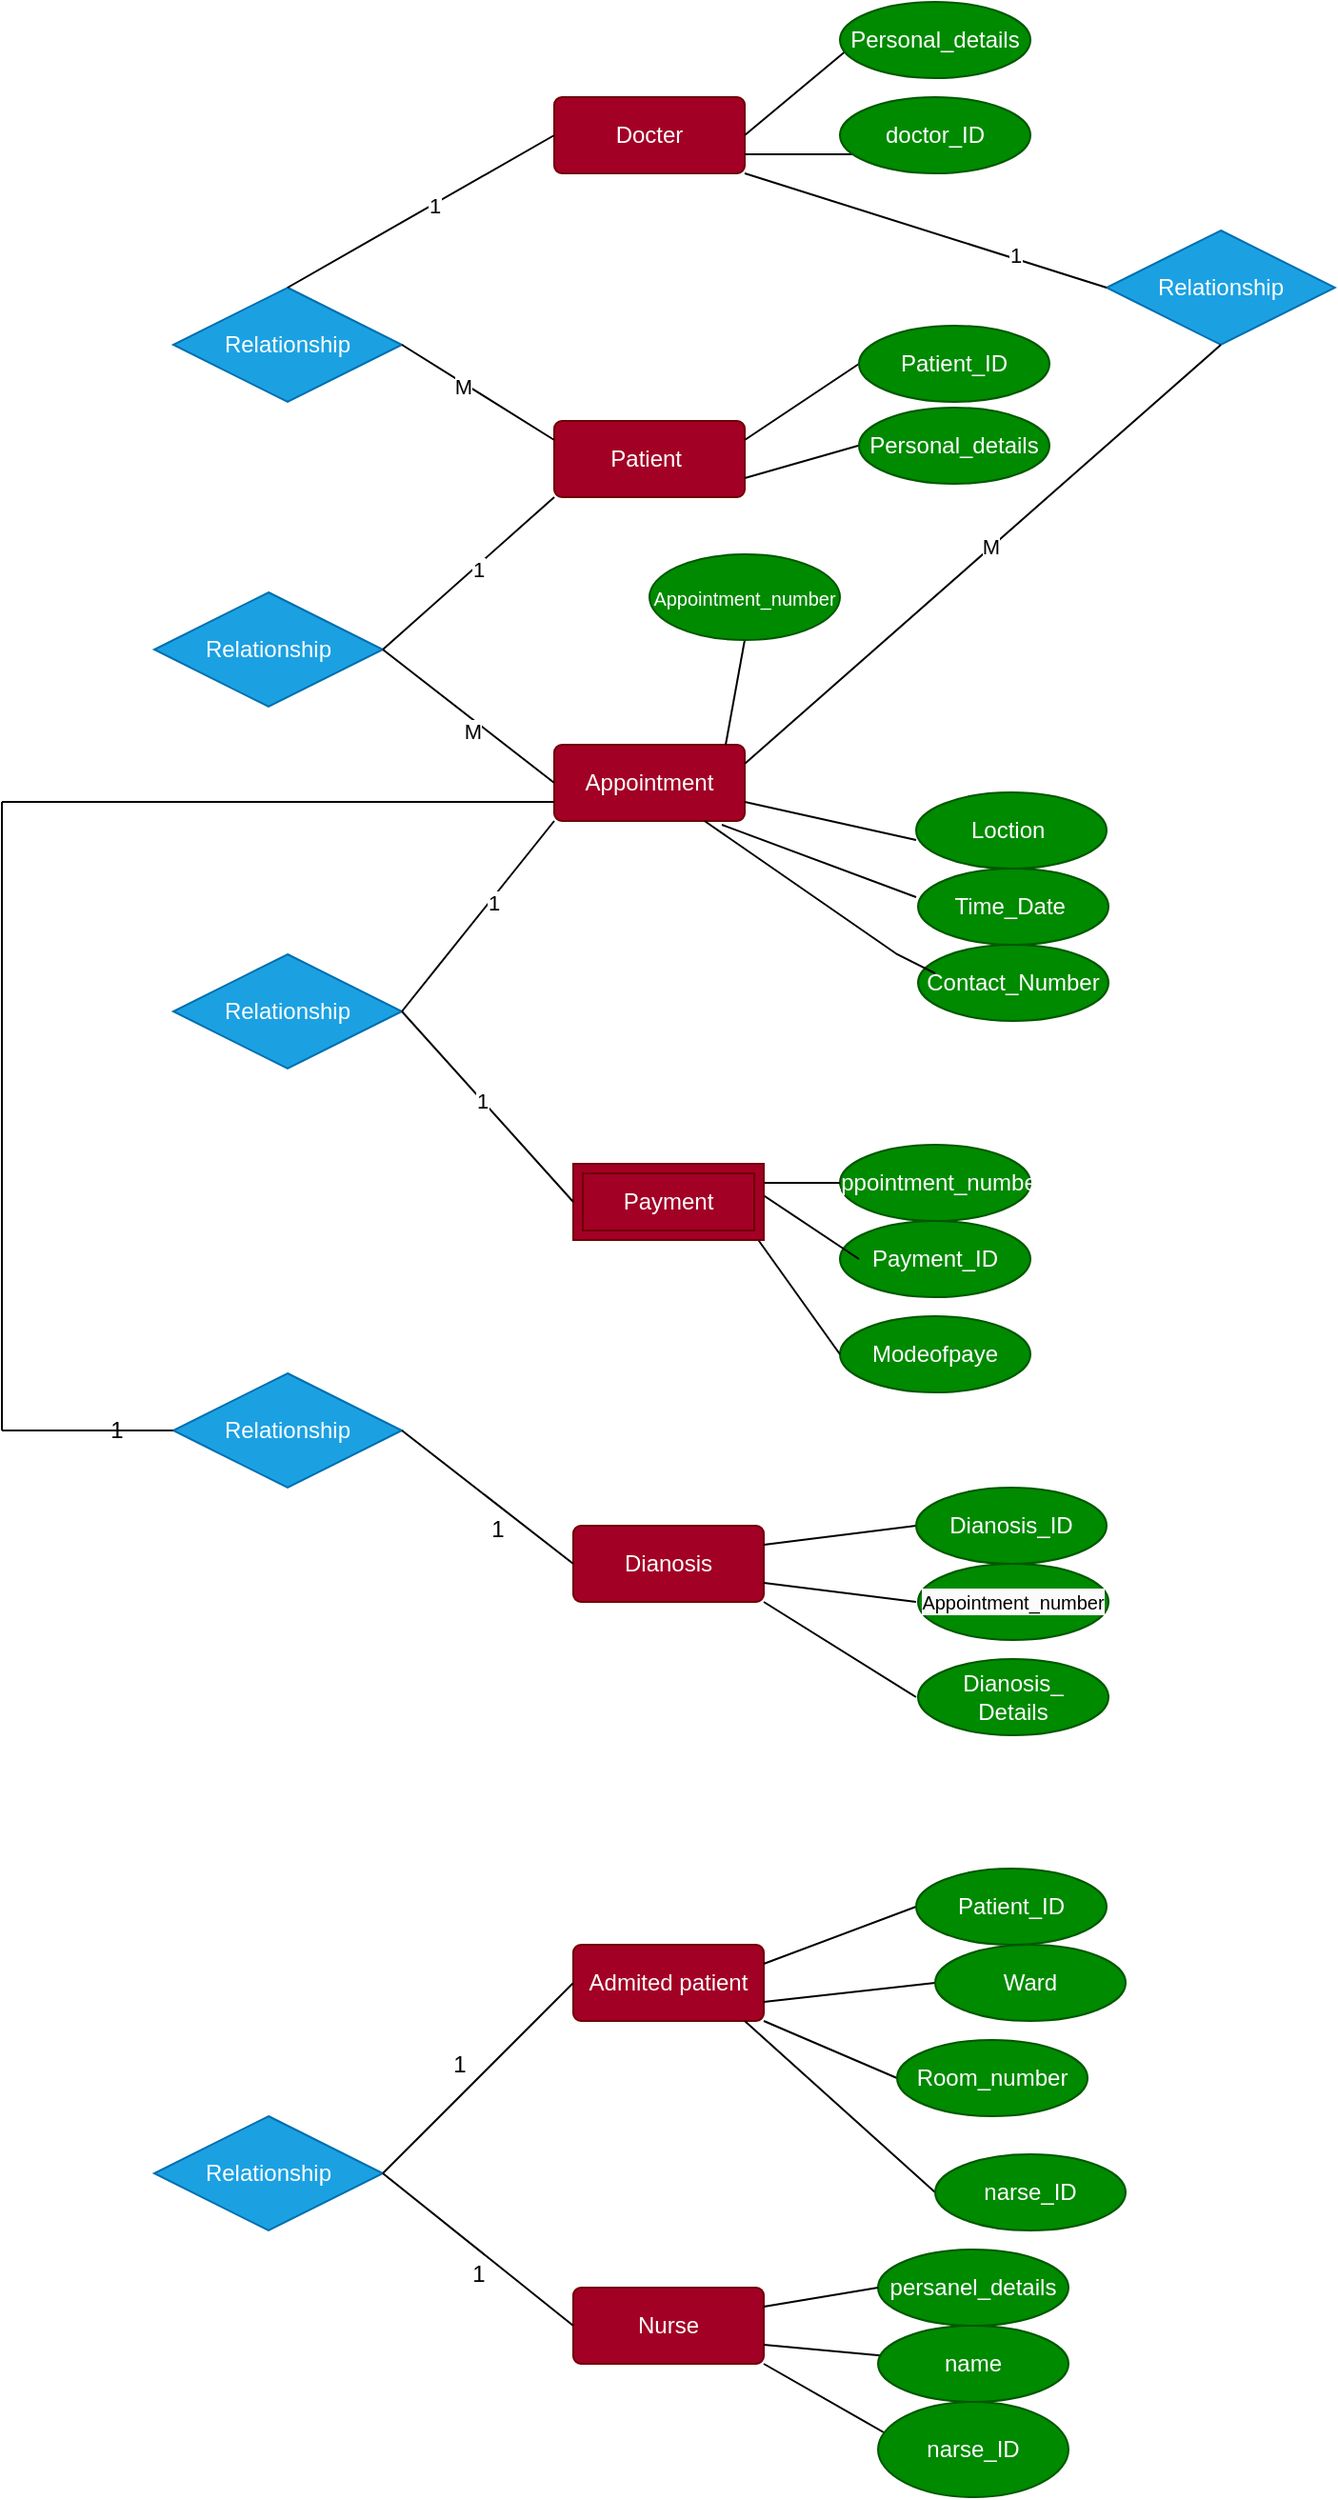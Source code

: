 <mxfile version="21.6.1" type="device">
  <diagram name="Page-1" id="a7ythYYRQJqlPy4ne2DH">
    <mxGraphModel dx="2190" dy="1039" grid="1" gridSize="10" guides="1" tooltips="1" connect="1" arrows="1" fold="1" page="1" pageScale="1" pageWidth="827" pageHeight="1169" math="0" shadow="0">
      <root>
        <mxCell id="0" />
        <mxCell id="1" parent="0" />
        <mxCell id="lmzBe89Hnr_I3sa1ihvS-1" value="Docter" style="rounded=1;arcSize=10;whiteSpace=wrap;html=1;align=center;fillColor=#a20025;fontColor=#ffffff;strokeColor=#6F0000;" vertex="1" parent="1">
          <mxGeometry x="110" y="180" width="100" height="40" as="geometry" />
        </mxCell>
        <mxCell id="lmzBe89Hnr_I3sa1ihvS-3" value="" style="endArrow=none;html=1;rounded=0;exitX=1;exitY=0.75;exitDx=0;exitDy=0;" edge="1" parent="1" source="lmzBe89Hnr_I3sa1ihvS-1">
          <mxGeometry width="50" height="50" relative="1" as="geometry">
            <mxPoint x="220" y="260" as="sourcePoint" />
            <mxPoint x="270" y="210" as="targetPoint" />
          </mxGeometry>
        </mxCell>
        <mxCell id="lmzBe89Hnr_I3sa1ihvS-4" value="doctor_ID" style="ellipse;whiteSpace=wrap;html=1;align=center;fillColor=#008a00;fontColor=#ffffff;strokeColor=#005700;" vertex="1" parent="1">
          <mxGeometry x="260" y="180" width="100" height="40" as="geometry" />
        </mxCell>
        <mxCell id="lmzBe89Hnr_I3sa1ihvS-5" value="" style="endArrow=none;html=1;rounded=0;exitX=1;exitY=0.5;exitDx=0;exitDy=0;" edge="1" parent="1" source="lmzBe89Hnr_I3sa1ihvS-1">
          <mxGeometry width="50" height="50" relative="1" as="geometry">
            <mxPoint x="210" y="180" as="sourcePoint" />
            <mxPoint x="270" y="150" as="targetPoint" />
          </mxGeometry>
        </mxCell>
        <mxCell id="lmzBe89Hnr_I3sa1ihvS-6" value="Personal_details" style="ellipse;whiteSpace=wrap;html=1;align=center;fillColor=#008a00;strokeColor=#005700;fontColor=#ffffff;" vertex="1" parent="1">
          <mxGeometry x="260" y="130" width="100" height="40" as="geometry" />
        </mxCell>
        <mxCell id="lmzBe89Hnr_I3sa1ihvS-9" value="Patient&amp;nbsp;" style="rounded=1;arcSize=10;whiteSpace=wrap;html=1;align=center;fillColor=#a20025;fontColor=#ffffff;strokeColor=#6F0000;" vertex="1" parent="1">
          <mxGeometry x="110" y="350" width="100" height="40" as="geometry" />
        </mxCell>
        <mxCell id="lmzBe89Hnr_I3sa1ihvS-10" value="" style="endArrow=none;html=1;rounded=0;" edge="1" parent="1">
          <mxGeometry width="50" height="50" relative="1" as="geometry">
            <mxPoint x="210" y="360" as="sourcePoint" />
            <mxPoint x="270" y="320" as="targetPoint" />
          </mxGeometry>
        </mxCell>
        <mxCell id="lmzBe89Hnr_I3sa1ihvS-11" value="" style="endArrow=none;html=1;rounded=0;" edge="1" parent="1">
          <mxGeometry width="50" height="50" relative="1" as="geometry">
            <mxPoint x="210" y="380" as="sourcePoint" />
            <mxPoint x="280" y="360" as="targetPoint" />
          </mxGeometry>
        </mxCell>
        <mxCell id="lmzBe89Hnr_I3sa1ihvS-12" value="Patient_ID" style="ellipse;whiteSpace=wrap;html=1;align=center;fillColor=#008a00;fontColor=#ffffff;strokeColor=#005700;" vertex="1" parent="1">
          <mxGeometry x="270" y="300" width="100" height="40" as="geometry" />
        </mxCell>
        <mxCell id="lmzBe89Hnr_I3sa1ihvS-13" value="Personal_details" style="ellipse;whiteSpace=wrap;html=1;align=center;fillColor=#008a00;fontColor=#ffffff;strokeColor=#005700;" vertex="1" parent="1">
          <mxGeometry x="270" y="343" width="100" height="40" as="geometry" />
        </mxCell>
        <mxCell id="lmzBe89Hnr_I3sa1ihvS-17" value="Appointment" style="rounded=1;arcSize=10;whiteSpace=wrap;html=1;align=center;fillColor=#a20025;fontColor=#ffffff;strokeColor=#6F0000;" vertex="1" parent="1">
          <mxGeometry x="110" y="520" width="100" height="40" as="geometry" />
        </mxCell>
        <mxCell id="lmzBe89Hnr_I3sa1ihvS-18" value="" style="endArrow=none;html=1;rounded=0;entryX=0.5;entryY=1;entryDx=0;entryDy=0;" edge="1" parent="1" target="lmzBe89Hnr_I3sa1ihvS-31">
          <mxGeometry width="50" height="50" relative="1" as="geometry">
            <mxPoint x="200" y="520" as="sourcePoint" />
            <mxPoint x="300" y="440" as="targetPoint" />
            <Array as="points" />
          </mxGeometry>
        </mxCell>
        <mxCell id="lmzBe89Hnr_I3sa1ihvS-19" value="" style="endArrow=none;html=1;rounded=0;exitX=0.88;exitY=1.05;exitDx=0;exitDy=0;exitPerimeter=0;entryX=0;entryY=0.25;entryDx=0;entryDy=0;entryPerimeter=0;" edge="1" parent="1" source="lmzBe89Hnr_I3sa1ihvS-17">
          <mxGeometry width="50" height="50" relative="1" as="geometry">
            <mxPoint x="210" y="570" as="sourcePoint" />
            <mxPoint x="300" y="600" as="targetPoint" />
          </mxGeometry>
        </mxCell>
        <mxCell id="lmzBe89Hnr_I3sa1ihvS-28" value="" style="endArrow=none;html=1;rounded=0;entryX=0;entryY=0.5;entryDx=0;entryDy=0;" edge="1" parent="1">
          <mxGeometry width="50" height="50" relative="1" as="geometry">
            <mxPoint x="210" y="550" as="sourcePoint" />
            <mxPoint x="300" y="570" as="targetPoint" />
          </mxGeometry>
        </mxCell>
        <mxCell id="lmzBe89Hnr_I3sa1ihvS-29" value="Time_Date&amp;nbsp;" style="ellipse;whiteSpace=wrap;html=1;align=center;fillColor=#008a00;fontColor=#ffffff;strokeColor=#005700;" vertex="1" parent="1">
          <mxGeometry x="301" y="585" width="100" height="40" as="geometry" />
        </mxCell>
        <mxCell id="lmzBe89Hnr_I3sa1ihvS-30" value="Loction&amp;nbsp;" style="ellipse;whiteSpace=wrap;html=1;align=center;fillColor=#008a00;fontColor=#ffffff;strokeColor=#005700;" vertex="1" parent="1">
          <mxGeometry x="300" y="545" width="100" height="40" as="geometry" />
        </mxCell>
        <mxCell id="lmzBe89Hnr_I3sa1ihvS-31" value="&lt;font style=&quot;font-size: 10px;&quot;&gt;Appointment_number&lt;/font&gt;" style="ellipse;whiteSpace=wrap;html=1;align=center;fillColor=#008a00;fontColor=#ffffff;strokeColor=#005700;" vertex="1" parent="1">
          <mxGeometry x="160" y="420" width="100" height="45" as="geometry" />
        </mxCell>
        <mxCell id="lmzBe89Hnr_I3sa1ihvS-33" value="Contact_Number" style="ellipse;whiteSpace=wrap;html=1;align=center;fillColor=#008a00;fontColor=#ffffff;strokeColor=#005700;" vertex="1" parent="1">
          <mxGeometry x="301" y="625" width="100" height="40" as="geometry" />
        </mxCell>
        <mxCell id="lmzBe89Hnr_I3sa1ihvS-37" value="" style="endArrow=none;html=1;rounded=0;" edge="1" parent="1" source="lmzBe89Hnr_I3sa1ihvS-17">
          <mxGeometry width="50" height="50" relative="1" as="geometry">
            <mxPoint x="250" y="700" as="sourcePoint" />
            <mxPoint x="310" y="640" as="targetPoint" />
            <Array as="points">
              <mxPoint x="290" y="630" />
            </Array>
          </mxGeometry>
        </mxCell>
        <mxCell id="lmzBe89Hnr_I3sa1ihvS-39" value="Appointment_number" style="ellipse;whiteSpace=wrap;html=1;align=center;fillColor=#008a00;fontColor=#ffffff;strokeColor=#005700;" vertex="1" parent="1">
          <mxGeometry x="260" y="730" width="100" height="40" as="geometry" />
        </mxCell>
        <mxCell id="lmzBe89Hnr_I3sa1ihvS-40" value="Payment_ID" style="ellipse;whiteSpace=wrap;html=1;align=center;fillColor=#008a00;fontColor=#ffffff;strokeColor=#005700;" vertex="1" parent="1">
          <mxGeometry x="260" y="770" width="100" height="40" as="geometry" />
        </mxCell>
        <mxCell id="lmzBe89Hnr_I3sa1ihvS-41" value="Modeofpaye" style="ellipse;whiteSpace=wrap;html=1;align=center;fillColor=#008a00;fontColor=#ffffff;strokeColor=#005700;" vertex="1" parent="1">
          <mxGeometry x="260" y="820" width="100" height="40" as="geometry" />
        </mxCell>
        <mxCell id="lmzBe89Hnr_I3sa1ihvS-42" value="" style="endArrow=none;html=1;rounded=0;" edge="1" parent="1" target="lmzBe89Hnr_I3sa1ihvS-39">
          <mxGeometry width="50" height="50" relative="1" as="geometry">
            <mxPoint x="210" y="750" as="sourcePoint" />
            <mxPoint x="260" y="700" as="targetPoint" />
          </mxGeometry>
        </mxCell>
        <mxCell id="lmzBe89Hnr_I3sa1ihvS-43" value="" style="endArrow=none;html=1;rounded=0;exitX=1;exitY=0.5;exitDx=0;exitDy=0;" edge="1" parent="1">
          <mxGeometry width="50" height="50" relative="1" as="geometry">
            <mxPoint x="210" y="750.0" as="sourcePoint" />
            <mxPoint x="270" y="790" as="targetPoint" />
          </mxGeometry>
        </mxCell>
        <mxCell id="lmzBe89Hnr_I3sa1ihvS-44" value="" style="endArrow=none;html=1;rounded=0;exitX=1;exitY=1;exitDx=0;exitDy=0;" edge="1" parent="1">
          <mxGeometry width="50" height="50" relative="1" as="geometry">
            <mxPoint x="210" y="770.0" as="sourcePoint" />
            <mxPoint x="260" y="840" as="targetPoint" />
          </mxGeometry>
        </mxCell>
        <mxCell id="lmzBe89Hnr_I3sa1ihvS-45" value="Dianosis" style="rounded=1;arcSize=10;whiteSpace=wrap;html=1;align=center;fillColor=#a20025;fontColor=#ffffff;strokeColor=#6F0000;" vertex="1" parent="1">
          <mxGeometry x="120" y="930" width="100" height="40" as="geometry" />
        </mxCell>
        <mxCell id="lmzBe89Hnr_I3sa1ihvS-46" value="Admited patient" style="rounded=1;arcSize=10;whiteSpace=wrap;html=1;align=center;fillColor=#a20025;fontColor=#ffffff;strokeColor=#6F0000;" vertex="1" parent="1">
          <mxGeometry x="120" y="1150" width="100" height="40" as="geometry" />
        </mxCell>
        <mxCell id="lmzBe89Hnr_I3sa1ihvS-47" value="" style="endArrow=none;html=1;rounded=0;" edge="1" parent="1">
          <mxGeometry width="50" height="50" relative="1" as="geometry">
            <mxPoint x="220" y="940" as="sourcePoint" />
            <mxPoint x="300" y="930" as="targetPoint" />
          </mxGeometry>
        </mxCell>
        <mxCell id="lmzBe89Hnr_I3sa1ihvS-48" value="Nurse" style="rounded=1;arcSize=10;whiteSpace=wrap;html=1;align=center;fillColor=#a20025;fontColor=#ffffff;strokeColor=#6F0000;" vertex="1" parent="1">
          <mxGeometry x="120" y="1330" width="100" height="40" as="geometry" />
        </mxCell>
        <mxCell id="lmzBe89Hnr_I3sa1ihvS-49" value="Dianosis_ID" style="ellipse;whiteSpace=wrap;html=1;align=center;fillColor=#008a00;fontColor=#ffffff;strokeColor=#005700;" vertex="1" parent="1">
          <mxGeometry x="300" y="910" width="100" height="40" as="geometry" />
        </mxCell>
        <mxCell id="lmzBe89Hnr_I3sa1ihvS-50" value="" style="endArrow=none;html=1;rounded=0;" edge="1" parent="1">
          <mxGeometry width="50" height="50" relative="1" as="geometry">
            <mxPoint x="220" y="960" as="sourcePoint" />
            <mxPoint x="300" y="970" as="targetPoint" />
          </mxGeometry>
        </mxCell>
        <mxCell id="lmzBe89Hnr_I3sa1ihvS-51" value="&lt;span style=&quot;color: rgb(0, 0, 0); font-family: Helvetica; font-style: normal; font-variant-ligatures: normal; font-variant-caps: normal; font-weight: 400; letter-spacing: normal; orphans: 2; text-align: center; text-indent: 0px; text-transform: none; widows: 2; word-spacing: 0px; -webkit-text-stroke-width: 0px; background-color: rgb(251, 251, 251); text-decoration-thickness: initial; text-decoration-style: initial; text-decoration-color: initial; float: none; display: inline !important;&quot;&gt;&lt;font style=&quot;font-size: 10px;&quot;&gt;Appointment_number&lt;/font&gt;&lt;/span&gt;" style="ellipse;whiteSpace=wrap;html=1;align=center;fillColor=#008a00;fontColor=#ffffff;strokeColor=#005700;" vertex="1" parent="1">
          <mxGeometry x="301" y="950" width="100" height="40" as="geometry" />
        </mxCell>
        <mxCell id="lmzBe89Hnr_I3sa1ihvS-52" value="" style="endArrow=none;html=1;rounded=0;" edge="1" parent="1">
          <mxGeometry width="50" height="50" relative="1" as="geometry">
            <mxPoint x="300" y="1020" as="sourcePoint" />
            <mxPoint x="220" y="970" as="targetPoint" />
          </mxGeometry>
        </mxCell>
        <mxCell id="lmzBe89Hnr_I3sa1ihvS-53" value="Dianosis_&lt;br&gt;Details" style="ellipse;whiteSpace=wrap;html=1;align=center;fillColor=#008a00;fontColor=#ffffff;strokeColor=#005700;" vertex="1" parent="1">
          <mxGeometry x="301" y="1000" width="100" height="40" as="geometry" />
        </mxCell>
        <mxCell id="lmzBe89Hnr_I3sa1ihvS-54" value="" style="endArrow=none;html=1;rounded=0;" edge="1" parent="1">
          <mxGeometry width="50" height="50" relative="1" as="geometry">
            <mxPoint x="220" y="1160" as="sourcePoint" />
            <mxPoint x="300" y="1130" as="targetPoint" />
          </mxGeometry>
        </mxCell>
        <mxCell id="lmzBe89Hnr_I3sa1ihvS-55" value="" style="endArrow=none;html=1;rounded=0;" edge="1" parent="1">
          <mxGeometry width="50" height="50" relative="1" as="geometry">
            <mxPoint x="220" y="1180" as="sourcePoint" />
            <mxPoint x="310" y="1170" as="targetPoint" />
          </mxGeometry>
        </mxCell>
        <mxCell id="lmzBe89Hnr_I3sa1ihvS-56" value="" style="endArrow=none;html=1;rounded=0;" edge="1" parent="1">
          <mxGeometry width="50" height="50" relative="1" as="geometry">
            <mxPoint x="290" y="1220" as="sourcePoint" />
            <mxPoint x="220" y="1190" as="targetPoint" />
          </mxGeometry>
        </mxCell>
        <mxCell id="lmzBe89Hnr_I3sa1ihvS-57" value="Patient_ID" style="ellipse;whiteSpace=wrap;html=1;align=center;fillColor=#008a00;fontColor=#ffffff;strokeColor=#005700;" vertex="1" parent="1">
          <mxGeometry x="300" y="1110" width="100" height="40" as="geometry" />
        </mxCell>
        <mxCell id="lmzBe89Hnr_I3sa1ihvS-58" value="Ward" style="ellipse;whiteSpace=wrap;html=1;align=center;fillColor=#008a00;fontColor=#ffffff;strokeColor=#005700;" vertex="1" parent="1">
          <mxGeometry x="310" y="1150" width="100" height="40" as="geometry" />
        </mxCell>
        <mxCell id="lmzBe89Hnr_I3sa1ihvS-59" value="Room_number" style="ellipse;whiteSpace=wrap;html=1;align=center;fillColor=#008a00;fontColor=#ffffff;strokeColor=#005700;" vertex="1" parent="1">
          <mxGeometry x="290" y="1200" width="100" height="40" as="geometry" />
        </mxCell>
        <mxCell id="lmzBe89Hnr_I3sa1ihvS-60" value="" style="endArrow=none;html=1;rounded=0;" edge="1" parent="1">
          <mxGeometry width="50" height="50" relative="1" as="geometry">
            <mxPoint x="310" y="1280" as="sourcePoint" />
            <mxPoint x="210" y="1190" as="targetPoint" />
          </mxGeometry>
        </mxCell>
        <mxCell id="lmzBe89Hnr_I3sa1ihvS-61" value="Payment" style="shape=ext;margin=3;double=1;whiteSpace=wrap;html=1;align=center;fillColor=#a20025;fontColor=#ffffff;strokeColor=#6F0000;" vertex="1" parent="1">
          <mxGeometry x="120" y="740" width="100" height="40" as="geometry" />
        </mxCell>
        <mxCell id="lmzBe89Hnr_I3sa1ihvS-63" value="narse_ID" style="ellipse;whiteSpace=wrap;html=1;align=center;fillColor=#008a00;fontColor=#ffffff;strokeColor=#005700;" vertex="1" parent="1">
          <mxGeometry x="310" y="1260" width="100" height="40" as="geometry" />
        </mxCell>
        <mxCell id="lmzBe89Hnr_I3sa1ihvS-64" value="" style="endArrow=none;html=1;rounded=0;" edge="1" parent="1">
          <mxGeometry width="50" height="50" relative="1" as="geometry">
            <mxPoint x="290" y="1410" as="sourcePoint" />
            <mxPoint x="220" y="1370" as="targetPoint" />
          </mxGeometry>
        </mxCell>
        <mxCell id="lmzBe89Hnr_I3sa1ihvS-66" value="narse_ID" style="ellipse;whiteSpace=wrap;html=1;align=center;fillColor=#008a00;fontColor=#ffffff;strokeColor=#005700;" vertex="1" parent="1">
          <mxGeometry x="280" y="1390" width="100" height="50" as="geometry" />
        </mxCell>
        <mxCell id="lmzBe89Hnr_I3sa1ihvS-67" value="" style="endArrow=none;html=1;rounded=0;" edge="1" parent="1" target="lmzBe89Hnr_I3sa1ihvS-69">
          <mxGeometry width="50" height="50" relative="1" as="geometry">
            <mxPoint x="220" y="1360" as="sourcePoint" />
            <mxPoint x="230" y="1360" as="targetPoint" />
          </mxGeometry>
        </mxCell>
        <mxCell id="lmzBe89Hnr_I3sa1ihvS-69" value="name" style="ellipse;whiteSpace=wrap;html=1;align=center;fillColor=#008a00;fontColor=#ffffff;strokeColor=#005700;" vertex="1" parent="1">
          <mxGeometry x="280" y="1350" width="100" height="40" as="geometry" />
        </mxCell>
        <mxCell id="lmzBe89Hnr_I3sa1ihvS-70" value="persanel_details" style="ellipse;whiteSpace=wrap;html=1;align=center;fillColor=#008a00;fontColor=#ffffff;strokeColor=#005700;" vertex="1" parent="1">
          <mxGeometry x="280" y="1310" width="100" height="40" as="geometry" />
        </mxCell>
        <mxCell id="lmzBe89Hnr_I3sa1ihvS-74" value="Relationship" style="shape=rhombus;perimeter=rhombusPerimeter;whiteSpace=wrap;html=1;align=center;fillColor=#1ba1e2;fontColor=#ffffff;strokeColor=#006EAF;" vertex="1" parent="1">
          <mxGeometry x="-90" y="280" width="120" height="60" as="geometry" />
        </mxCell>
        <mxCell id="lmzBe89Hnr_I3sa1ihvS-76" value="" style="endArrow=none;html=1;rounded=0;entryX=0;entryY=0.5;entryDx=0;entryDy=0;" edge="1" parent="1" target="lmzBe89Hnr_I3sa1ihvS-1">
          <mxGeometry width="50" height="50" relative="1" as="geometry">
            <mxPoint x="-30" y="280" as="sourcePoint" />
            <mxPoint x="20" y="230" as="targetPoint" />
          </mxGeometry>
        </mxCell>
        <mxCell id="lmzBe89Hnr_I3sa1ihvS-94" value="1" style="edgeLabel;html=1;align=center;verticalAlign=middle;resizable=0;points=[];" vertex="1" connectable="0" parent="lmzBe89Hnr_I3sa1ihvS-76">
          <mxGeometry x="0.091" relative="1" as="geometry">
            <mxPoint as="offset" />
          </mxGeometry>
        </mxCell>
        <mxCell id="lmzBe89Hnr_I3sa1ihvS-77" value="" style="endArrow=none;html=1;rounded=0;exitX=0;exitY=0.25;exitDx=0;exitDy=0;" edge="1" parent="1" source="lmzBe89Hnr_I3sa1ihvS-9">
          <mxGeometry width="50" height="50" relative="1" as="geometry">
            <mxPoint x="-20" y="360" as="sourcePoint" />
            <mxPoint x="30" y="310" as="targetPoint" />
          </mxGeometry>
        </mxCell>
        <mxCell id="lmzBe89Hnr_I3sa1ihvS-95" value="M" style="edgeLabel;html=1;align=center;verticalAlign=middle;resizable=0;points=[];" vertex="1" connectable="0" parent="lmzBe89Hnr_I3sa1ihvS-77">
          <mxGeometry x="0.191" y="1" relative="1" as="geometry">
            <mxPoint y="1" as="offset" />
          </mxGeometry>
        </mxCell>
        <mxCell id="lmzBe89Hnr_I3sa1ihvS-78" value="Relationship" style="shape=rhombus;perimeter=rhombusPerimeter;whiteSpace=wrap;html=1;align=center;fillColor=#1ba1e2;fontColor=#ffffff;strokeColor=#006EAF;" vertex="1" parent="1">
          <mxGeometry x="-100" y="440" width="120" height="60" as="geometry" />
        </mxCell>
        <mxCell id="lmzBe89Hnr_I3sa1ihvS-79" value="" style="endArrow=none;html=1;rounded=0;exitX=1;exitY=0.5;exitDx=0;exitDy=0;" edge="1" parent="1" source="lmzBe89Hnr_I3sa1ihvS-78">
          <mxGeometry width="50" height="50" relative="1" as="geometry">
            <mxPoint x="60" y="440" as="sourcePoint" />
            <mxPoint x="110" y="390" as="targetPoint" />
          </mxGeometry>
        </mxCell>
        <mxCell id="lmzBe89Hnr_I3sa1ihvS-96" value="1" style="edgeLabel;html=1;align=center;verticalAlign=middle;resizable=0;points=[];" vertex="1" connectable="0" parent="lmzBe89Hnr_I3sa1ihvS-79">
          <mxGeometry x="0.083" y="-2" relative="1" as="geometry">
            <mxPoint y="-1" as="offset" />
          </mxGeometry>
        </mxCell>
        <mxCell id="lmzBe89Hnr_I3sa1ihvS-80" value="" style="endArrow=none;html=1;rounded=0;exitX=1;exitY=0.5;exitDx=0;exitDy=0;" edge="1" parent="1" source="lmzBe89Hnr_I3sa1ihvS-78">
          <mxGeometry width="50" height="50" relative="1" as="geometry">
            <mxPoint x="60" y="590" as="sourcePoint" />
            <mxPoint x="110" y="540" as="targetPoint" />
          </mxGeometry>
        </mxCell>
        <mxCell id="lmzBe89Hnr_I3sa1ihvS-97" value="M" style="edgeLabel;html=1;align=center;verticalAlign=middle;resizable=0;points=[];" vertex="1" connectable="0" parent="lmzBe89Hnr_I3sa1ihvS-80">
          <mxGeometry x="0.117" y="-5" relative="1" as="geometry">
            <mxPoint as="offset" />
          </mxGeometry>
        </mxCell>
        <mxCell id="lmzBe89Hnr_I3sa1ihvS-81" value="Relationship" style="shape=rhombus;perimeter=rhombusPerimeter;whiteSpace=wrap;html=1;align=center;fillColor=#1ba1e2;fontColor=#ffffff;strokeColor=#006EAF;" vertex="1" parent="1">
          <mxGeometry x="-90" y="630" width="120" height="60" as="geometry" />
        </mxCell>
        <mxCell id="lmzBe89Hnr_I3sa1ihvS-82" value="" style="endArrow=none;html=1;rounded=0;exitX=1;exitY=0.5;exitDx=0;exitDy=0;" edge="1" parent="1" source="lmzBe89Hnr_I3sa1ihvS-81">
          <mxGeometry width="50" height="50" relative="1" as="geometry">
            <mxPoint x="60" y="610" as="sourcePoint" />
            <mxPoint x="110" y="560" as="targetPoint" />
          </mxGeometry>
        </mxCell>
        <mxCell id="lmzBe89Hnr_I3sa1ihvS-98" value="1" style="edgeLabel;html=1;align=center;verticalAlign=middle;resizable=0;points=[];" vertex="1" connectable="0" parent="lmzBe89Hnr_I3sa1ihvS-82">
          <mxGeometry x="0.161" y="-2" relative="1" as="geometry">
            <mxPoint as="offset" />
          </mxGeometry>
        </mxCell>
        <mxCell id="lmzBe89Hnr_I3sa1ihvS-83" value="" style="endArrow=none;html=1;rounded=0;" edge="1" parent="1">
          <mxGeometry width="50" height="50" relative="1" as="geometry">
            <mxPoint x="30" y="660" as="sourcePoint" />
            <mxPoint x="120" y="760" as="targetPoint" />
          </mxGeometry>
        </mxCell>
        <mxCell id="lmzBe89Hnr_I3sa1ihvS-99" value="1" style="edgeLabel;html=1;align=center;verticalAlign=middle;resizable=0;points=[];" vertex="1" connectable="0" parent="lmzBe89Hnr_I3sa1ihvS-83">
          <mxGeometry x="-0.064" relative="1" as="geometry">
            <mxPoint as="offset" />
          </mxGeometry>
        </mxCell>
        <mxCell id="lmzBe89Hnr_I3sa1ihvS-84" value="Relationship" style="shape=rhombus;perimeter=rhombusPerimeter;whiteSpace=wrap;html=1;align=center;fillColor=#1ba1e2;fontColor=#ffffff;strokeColor=#006EAF;" vertex="1" parent="1">
          <mxGeometry x="-90" y="850" width="120" height="60" as="geometry" />
        </mxCell>
        <mxCell id="lmzBe89Hnr_I3sa1ihvS-85" value="" style="endArrow=none;html=1;rounded=0;" edge="1" parent="1">
          <mxGeometry relative="1" as="geometry">
            <mxPoint x="-180" y="550" as="sourcePoint" />
            <mxPoint x="110" y="550" as="targetPoint" />
          </mxGeometry>
        </mxCell>
        <mxCell id="lmzBe89Hnr_I3sa1ihvS-86" value="" style="endArrow=none;html=1;rounded=0;" edge="1" parent="1">
          <mxGeometry width="50" height="50" relative="1" as="geometry">
            <mxPoint x="-180" y="880" as="sourcePoint" />
            <mxPoint x="-180" y="550" as="targetPoint" />
          </mxGeometry>
        </mxCell>
        <mxCell id="lmzBe89Hnr_I3sa1ihvS-87" value="" style="line;strokeWidth=1;rotatable=0;dashed=0;labelPosition=right;align=left;verticalAlign=middle;spacingTop=0;spacingLeft=6;points=[];portConstraint=eastwest;" vertex="1" parent="1">
          <mxGeometry x="-180" y="875" width="90" height="10" as="geometry" />
        </mxCell>
        <mxCell id="lmzBe89Hnr_I3sa1ihvS-88" value="" style="endArrow=none;html=1;rounded=0;entryX=0;entryY=0.5;entryDx=0;entryDy=0;" edge="1" parent="1" target="lmzBe89Hnr_I3sa1ihvS-45">
          <mxGeometry width="50" height="50" relative="1" as="geometry">
            <mxPoint x="30" y="880" as="sourcePoint" />
            <mxPoint x="110" y="940" as="targetPoint" />
          </mxGeometry>
        </mxCell>
        <mxCell id="lmzBe89Hnr_I3sa1ihvS-89" value="Relationship" style="shape=rhombus;perimeter=rhombusPerimeter;whiteSpace=wrap;html=1;align=center;fillColor=#1ba1e2;fontColor=#ffffff;strokeColor=#006EAF;" vertex="1" parent="1">
          <mxGeometry x="-100" y="1240" width="120" height="60" as="geometry" />
        </mxCell>
        <mxCell id="lmzBe89Hnr_I3sa1ihvS-90" value="" style="endArrow=none;html=1;rounded=0;entryX=0;entryY=0.5;entryDx=0;entryDy=0;" edge="1" parent="1" target="lmzBe89Hnr_I3sa1ihvS-46">
          <mxGeometry width="50" height="50" relative="1" as="geometry">
            <mxPoint x="20" y="1270" as="sourcePoint" />
            <mxPoint x="70" y="1220" as="targetPoint" />
          </mxGeometry>
        </mxCell>
        <mxCell id="lmzBe89Hnr_I3sa1ihvS-91" value="" style="endArrow=none;html=1;rounded=0;" edge="1" parent="1" source="lmzBe89Hnr_I3sa1ihvS-89">
          <mxGeometry width="50" height="50" relative="1" as="geometry">
            <mxPoint x="-30" y="1320" as="sourcePoint" />
            <mxPoint x="20" y="1270" as="targetPoint" />
          </mxGeometry>
        </mxCell>
        <mxCell id="lmzBe89Hnr_I3sa1ihvS-93" value="" style="endArrow=none;html=1;rounded=0;exitX=1;exitY=0.5;exitDx=0;exitDy=0;" edge="1" parent="1" source="lmzBe89Hnr_I3sa1ihvS-89">
          <mxGeometry width="50" height="50" relative="1" as="geometry">
            <mxPoint x="70" y="1400" as="sourcePoint" />
            <mxPoint x="120" y="1350" as="targetPoint" />
          </mxGeometry>
        </mxCell>
        <mxCell id="lmzBe89Hnr_I3sa1ihvS-100" value="1" style="text;html=1;align=center;verticalAlign=middle;resizable=0;points=[];autosize=1;strokeColor=none;fillColor=none;" vertex="1" parent="1">
          <mxGeometry x="65" y="917" width="30" height="30" as="geometry" />
        </mxCell>
        <mxCell id="lmzBe89Hnr_I3sa1ihvS-101" value="1" style="text;html=1;align=center;verticalAlign=middle;resizable=0;points=[];autosize=1;strokeColor=none;fillColor=none;" vertex="1" parent="1">
          <mxGeometry x="-135" y="865" width="30" height="30" as="geometry" />
        </mxCell>
        <mxCell id="lmzBe89Hnr_I3sa1ihvS-102" value="1" style="text;html=1;align=center;verticalAlign=middle;resizable=0;points=[];autosize=1;strokeColor=none;fillColor=none;" vertex="1" parent="1">
          <mxGeometry x="45" y="1198" width="30" height="30" as="geometry" />
        </mxCell>
        <mxCell id="lmzBe89Hnr_I3sa1ihvS-103" value="1" style="text;html=1;align=center;verticalAlign=middle;resizable=0;points=[];autosize=1;strokeColor=none;fillColor=none;" vertex="1" parent="1">
          <mxGeometry x="55" y="1308" width="30" height="30" as="geometry" />
        </mxCell>
        <mxCell id="lmzBe89Hnr_I3sa1ihvS-104" value="Relationship" style="shape=rhombus;perimeter=rhombusPerimeter;whiteSpace=wrap;html=1;align=center;fillColor=#1ba1e2;fontColor=#ffffff;strokeColor=#006EAF;" vertex="1" parent="1">
          <mxGeometry x="400" y="250" width="120" height="60" as="geometry" />
        </mxCell>
        <mxCell id="lmzBe89Hnr_I3sa1ihvS-105" value="" style="endArrow=none;html=1;rounded=0;entryX=1;entryY=1;entryDx=0;entryDy=0;" edge="1" parent="1" target="lmzBe89Hnr_I3sa1ihvS-1">
          <mxGeometry width="50" height="50" relative="1" as="geometry">
            <mxPoint x="400" y="280" as="sourcePoint" />
            <mxPoint x="460" y="280" as="targetPoint" />
          </mxGeometry>
        </mxCell>
        <mxCell id="lmzBe89Hnr_I3sa1ihvS-108" value="1" style="edgeLabel;html=1;align=center;verticalAlign=middle;resizable=0;points=[];" vertex="1" connectable="0" parent="lmzBe89Hnr_I3sa1ihvS-105">
          <mxGeometry x="-0.471" y="-2" relative="1" as="geometry">
            <mxPoint x="1" as="offset" />
          </mxGeometry>
        </mxCell>
        <mxCell id="lmzBe89Hnr_I3sa1ihvS-107" value="" style="endArrow=none;html=1;rounded=0;entryX=0.5;entryY=1;entryDx=0;entryDy=0;exitX=1;exitY=0.25;exitDx=0;exitDy=0;" edge="1" parent="1" source="lmzBe89Hnr_I3sa1ihvS-17" target="lmzBe89Hnr_I3sa1ihvS-104">
          <mxGeometry width="50" height="50" relative="1" as="geometry">
            <mxPoint x="220" y="530" as="sourcePoint" />
            <mxPoint x="270" y="480" as="targetPoint" />
          </mxGeometry>
        </mxCell>
        <mxCell id="lmzBe89Hnr_I3sa1ihvS-109" value="M" style="edgeLabel;html=1;align=center;verticalAlign=middle;resizable=0;points=[];" vertex="1" connectable="0" parent="lmzBe89Hnr_I3sa1ihvS-107">
          <mxGeometry x="0.032" y="1" relative="1" as="geometry">
            <mxPoint as="offset" />
          </mxGeometry>
        </mxCell>
        <mxCell id="lmzBe89Hnr_I3sa1ihvS-110" value="" style="endArrow=none;html=1;rounded=0;entryX=0;entryY=0.5;entryDx=0;entryDy=0;" edge="1" parent="1" target="lmzBe89Hnr_I3sa1ihvS-70">
          <mxGeometry width="50" height="50" relative="1" as="geometry">
            <mxPoint x="220" y="1340" as="sourcePoint" />
            <mxPoint x="270" y="1290" as="targetPoint" />
          </mxGeometry>
        </mxCell>
      </root>
    </mxGraphModel>
  </diagram>
</mxfile>
